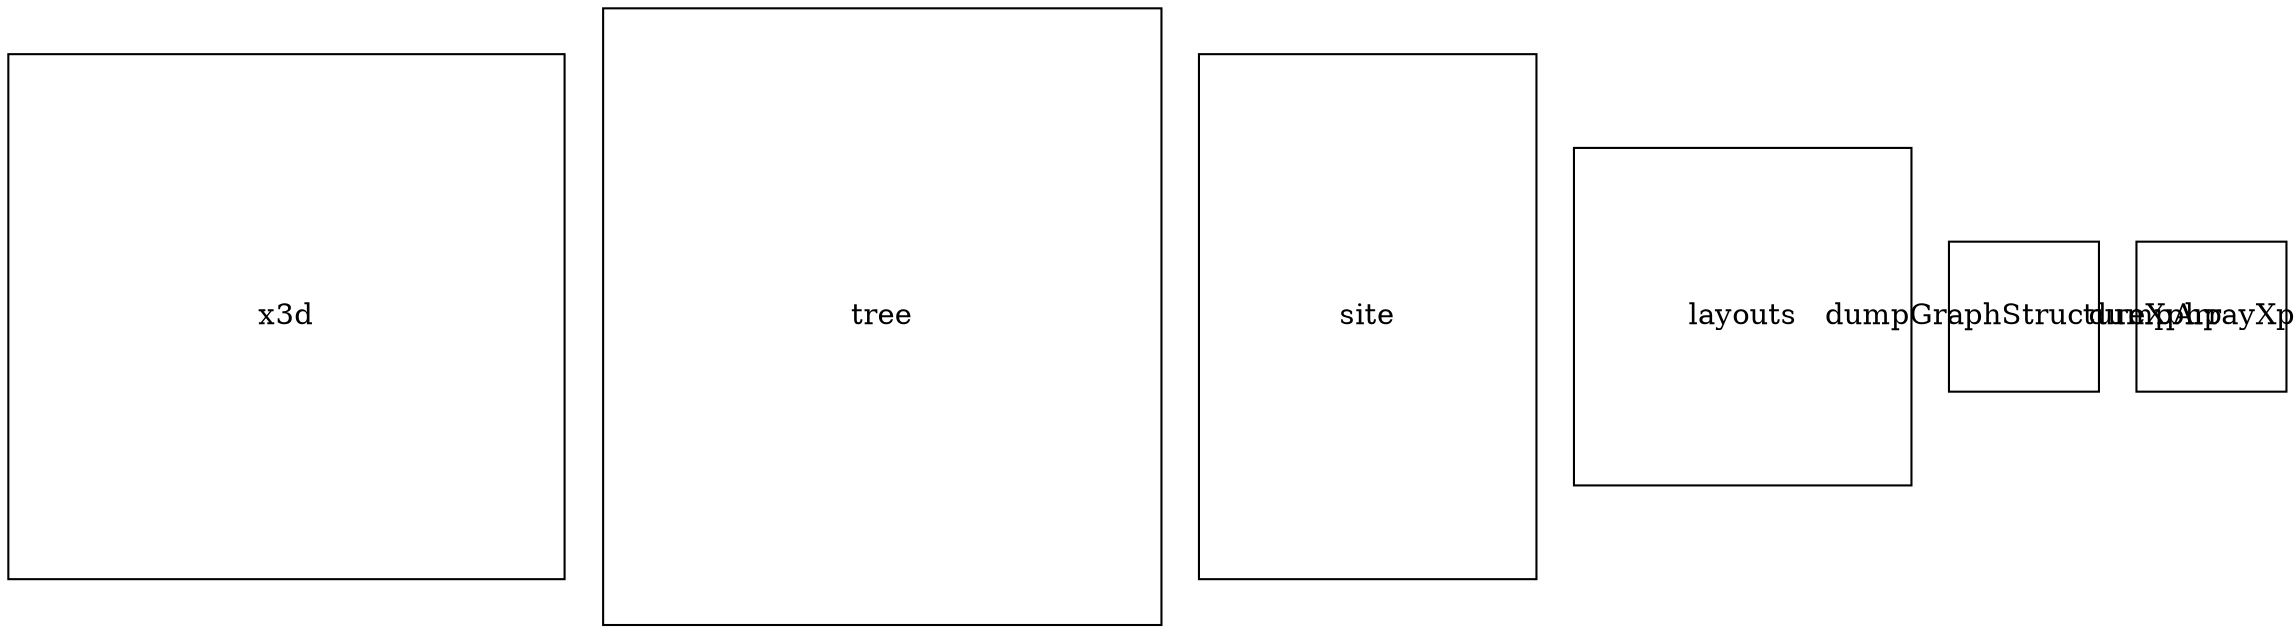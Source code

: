 digraph G {
x3d [shape="rectangle" width="3.70833333333", height="3.5", fixedsize=true, type="node"];
tree [shape="rectangle" width="3.72222222222", height="4.11111111111", fixedsize=true, type="node"];
site [shape="rectangle" width="2.25", height="3.5", fixedsize=true, type="node"];
layouts [shape="rectangle" width="2.25", height="2.25", fixedsize=true, type="node"];
dumpGraphStructureXphp [shape="rectangle" width="1", height="1", fixedsize=true, type="leaf"];
dumpArrayXphp [shape="rectangle" width="1", height="1", fixedsize=true, type="leaf"];
}

